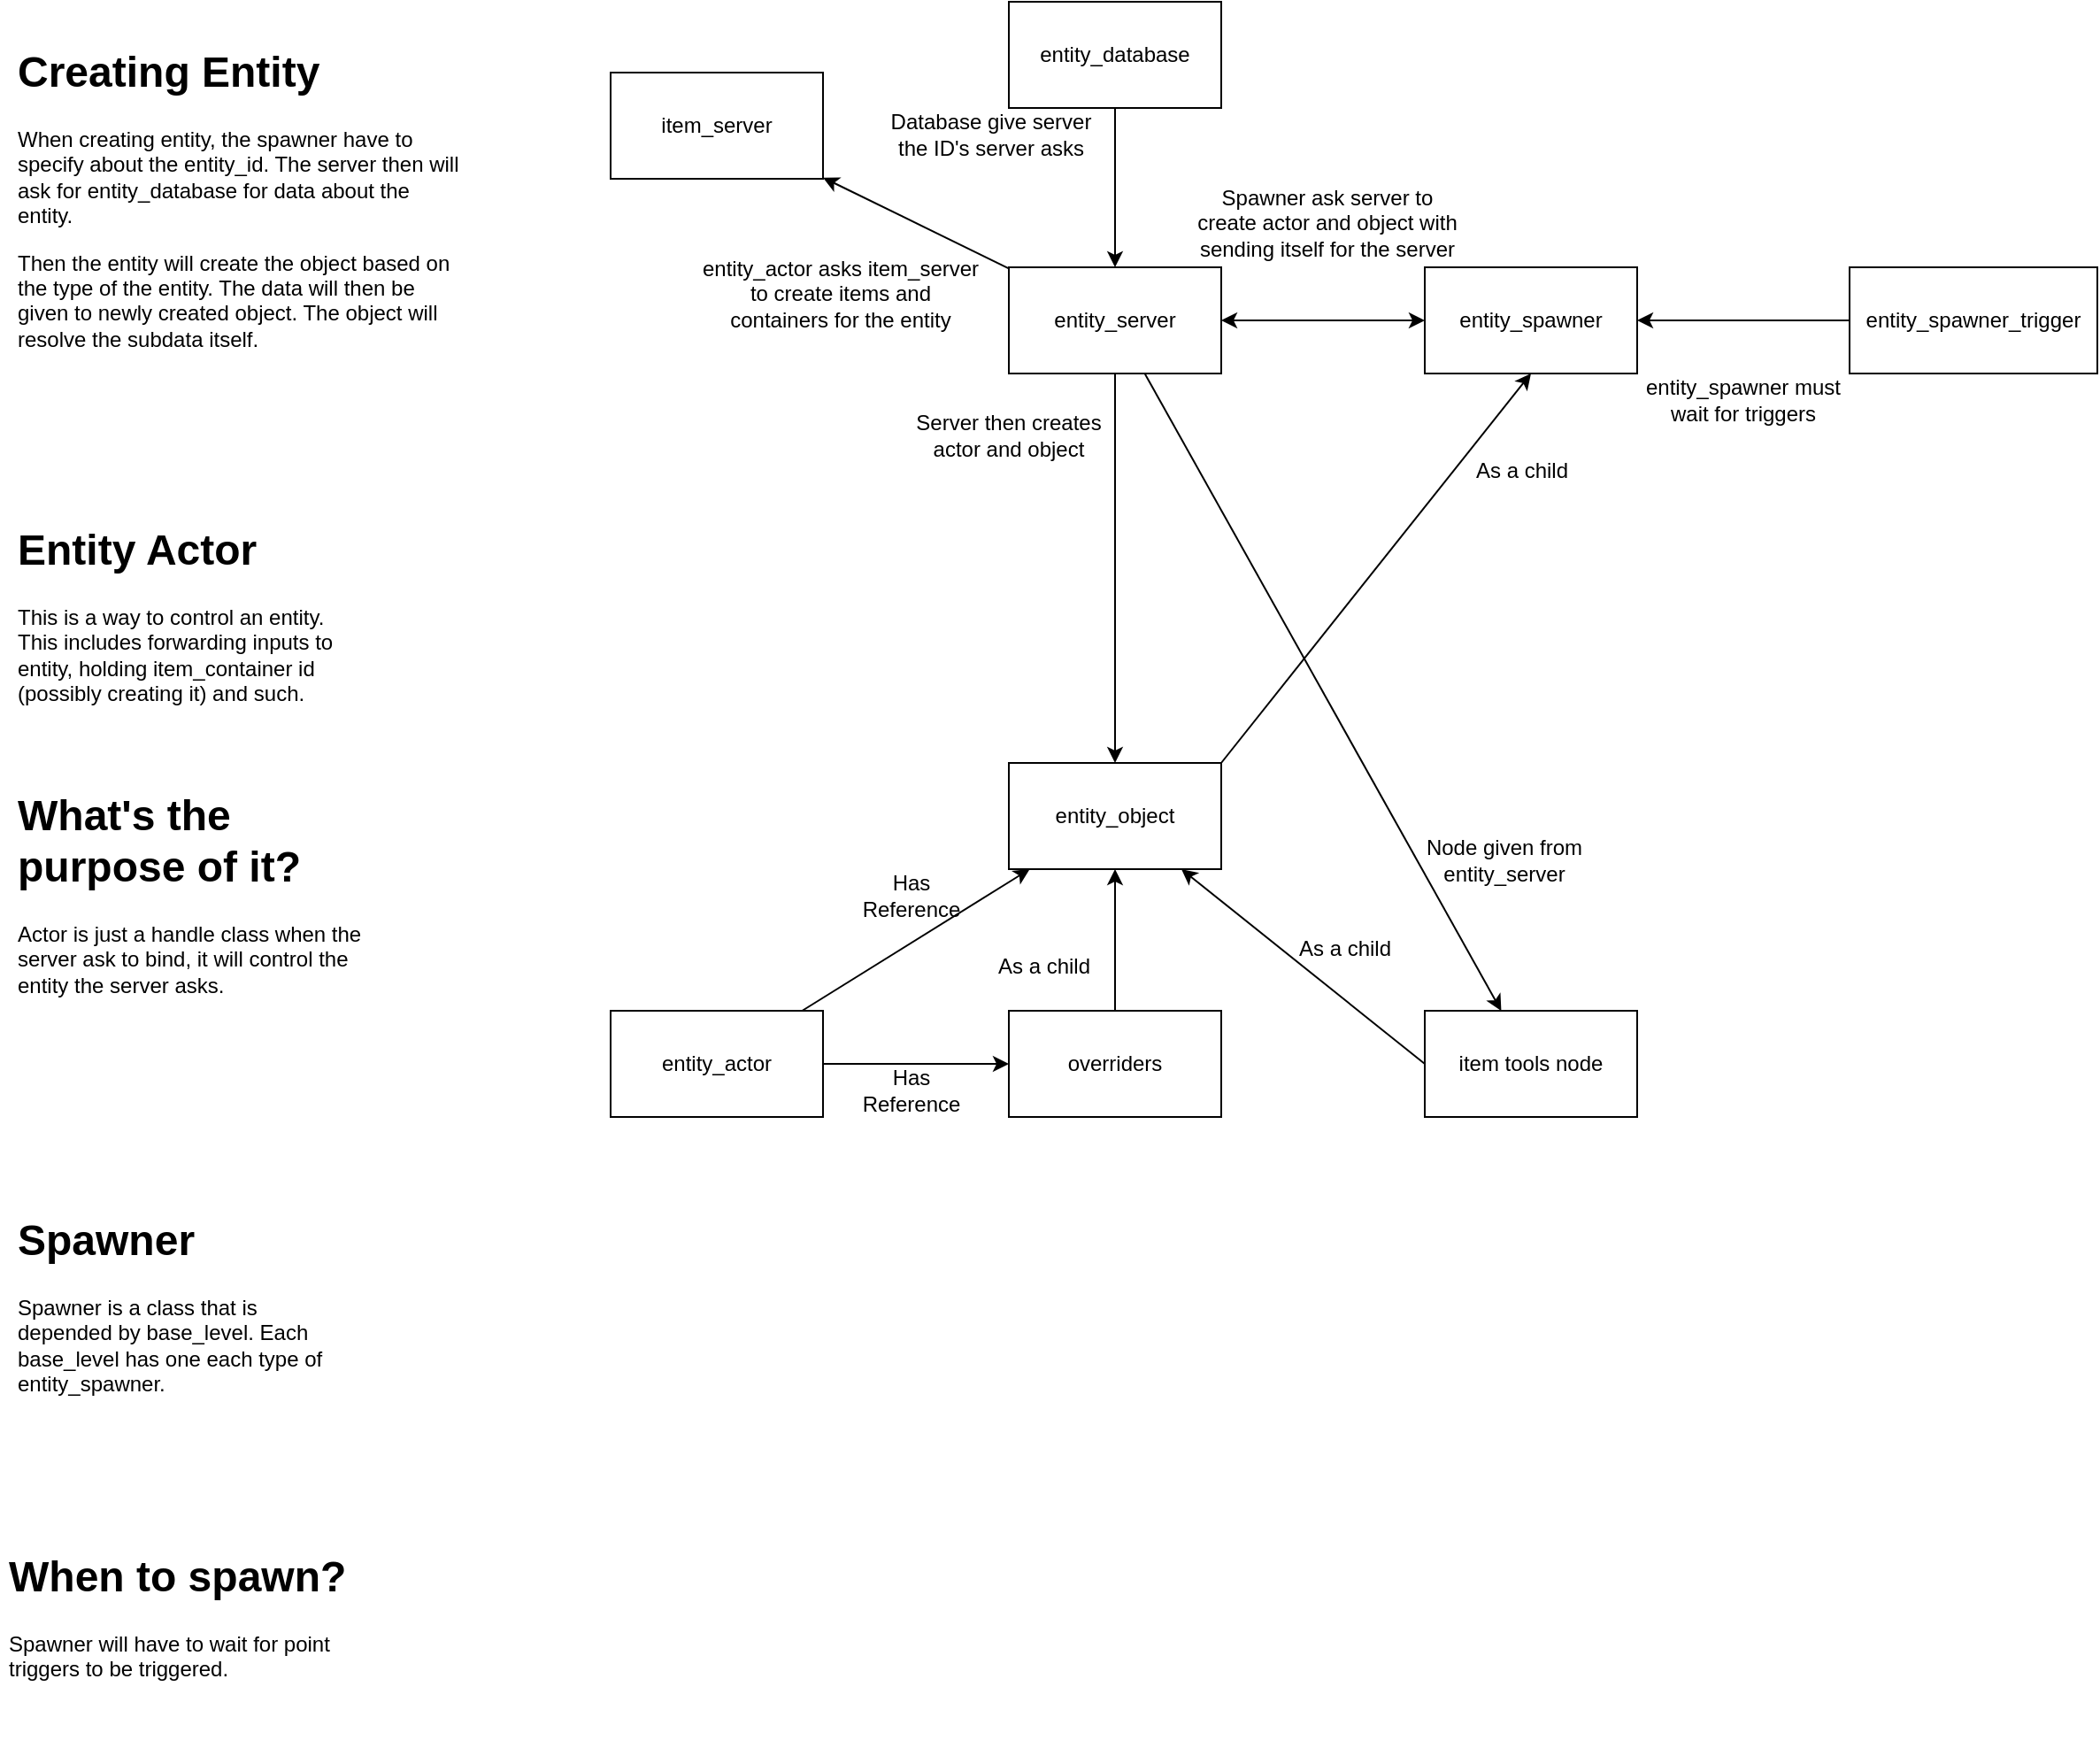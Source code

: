 <mxfile>
    <diagram id="-MWmASeC8U0ZcKrTEKxq" name="Page-1">
        <mxGraphModel dx="1159" dy="362" grid="1" gridSize="10" guides="1" tooltips="1" connect="1" arrows="1" fold="1" page="1" pageScale="1" pageWidth="850" pageHeight="1100" math="0" shadow="0">
            <root>
                <mxCell id="0"/>
                <mxCell id="1" parent="0"/>
                <mxCell id="2" value="&lt;h1&gt;Entity Actor&lt;/h1&gt;&lt;div&gt;This is a way to control an entity. This includes forwarding inputs to entity, holding item_container id (possibly creating it) and such.&lt;/div&gt;" style="text;html=1;strokeColor=none;fillColor=none;spacing=5;spacingTop=-20;whiteSpace=wrap;overflow=hidden;rounded=0;" parent="1" vertex="1">
                    <mxGeometry x="80" y="370" width="190" height="120" as="geometry"/>
                </mxCell>
                <mxCell id="3" value="entity_server" style="rounded=0;whiteSpace=wrap;html=1;" parent="1" vertex="1">
                    <mxGeometry x="645" y="230" width="120" height="60" as="geometry"/>
                </mxCell>
                <mxCell id="4" value="" style="endArrow=classic;html=1;exitX=0.5;exitY=1;exitDx=0;exitDy=0;entryX=0.5;entryY=0;entryDx=0;entryDy=0;" parent="1" source="3" target="5" edge="1">
                    <mxGeometry width="50" height="50" relative="1" as="geometry">
                        <mxPoint x="450" y="390" as="sourcePoint"/>
                        <mxPoint x="550" y="380" as="targetPoint"/>
                    </mxGeometry>
                </mxCell>
                <mxCell id="5" value="entity_object" style="rounded=0;whiteSpace=wrap;html=1;" parent="1" vertex="1">
                    <mxGeometry x="645" y="510" width="120" height="60" as="geometry"/>
                </mxCell>
                <mxCell id="40" style="edgeStyle=none;html=1;" parent="1" source="6" target="37" edge="1">
                    <mxGeometry relative="1" as="geometry"/>
                </mxCell>
                <mxCell id="41" style="edgeStyle=none;html=1;" parent="1" source="6" target="5" edge="1">
                    <mxGeometry relative="1" as="geometry"/>
                </mxCell>
                <mxCell id="6" value="entity_actor" style="rounded=0;whiteSpace=wrap;html=1;" parent="1" vertex="1">
                    <mxGeometry x="420" y="650" width="120" height="60" as="geometry"/>
                </mxCell>
                <mxCell id="7" value="entity_spawner" style="rounded=0;whiteSpace=wrap;html=1;" parent="1" vertex="1">
                    <mxGeometry x="880" y="230" width="120" height="60" as="geometry"/>
                </mxCell>
                <mxCell id="8" value="&lt;h1&gt;What's the purpose of it?&lt;/h1&gt;&lt;div&gt;Actor is just a handle class when the server ask to bind, it will control the entity the server asks.&lt;/div&gt;" style="text;html=1;strokeColor=none;fillColor=none;spacing=5;spacingTop=-20;whiteSpace=wrap;overflow=hidden;rounded=0;" parent="1" vertex="1">
                    <mxGeometry x="80" y="520" width="220" height="170" as="geometry"/>
                </mxCell>
                <mxCell id="9" value="entity_database" style="rounded=0;whiteSpace=wrap;html=1;" parent="1" vertex="1">
                    <mxGeometry x="645" y="80" width="120" height="60" as="geometry"/>
                </mxCell>
                <mxCell id="10" value="" style="endArrow=classic;html=1;startArrow=classic;startFill=1;" parent="1" source="7" target="3" edge="1">
                    <mxGeometry width="50" height="50" relative="1" as="geometry">
                        <mxPoint x="450" y="390" as="sourcePoint"/>
                        <mxPoint x="500" y="340" as="targetPoint"/>
                    </mxGeometry>
                </mxCell>
                <mxCell id="15" value="Spawner ask server to create actor and object with sending itself for the server" style="text;html=1;strokeColor=none;fillColor=none;align=center;verticalAlign=middle;whiteSpace=wrap;rounded=0;" parent="1" vertex="1">
                    <mxGeometry x="750" y="190" width="150" height="30" as="geometry"/>
                </mxCell>
                <mxCell id="16" value="" style="endArrow=classic;html=1;exitX=0.5;exitY=1;exitDx=0;exitDy=0;entryX=0.5;entryY=0;entryDx=0;entryDy=0;" parent="1" source="9" target="3" edge="1">
                    <mxGeometry width="50" height="50" relative="1" as="geometry">
                        <mxPoint x="480" y="260" as="sourcePoint"/>
                        <mxPoint x="490" y="380" as="targetPoint"/>
                    </mxGeometry>
                </mxCell>
                <mxCell id="19" value="" style="endArrow=classic;html=1;exitX=1;exitY=0;exitDx=0;exitDy=0;entryX=0.5;entryY=1;entryDx=0;entryDy=0;" parent="1" source="5" target="7" edge="1">
                    <mxGeometry width="50" height="50" relative="1" as="geometry">
                        <mxPoint x="730" y="550" as="sourcePoint"/>
                        <mxPoint x="780" y="500" as="targetPoint"/>
                    </mxGeometry>
                </mxCell>
                <mxCell id="20" value="Server then creates actor and object" style="text;html=1;strokeColor=none;fillColor=none;align=center;verticalAlign=middle;whiteSpace=wrap;rounded=0;" parent="1" vertex="1">
                    <mxGeometry x="580" y="310" width="130" height="30" as="geometry"/>
                </mxCell>
                <mxCell id="22" value="Database give server the ID's server asks" style="text;html=1;strokeColor=none;fillColor=none;align=center;verticalAlign=middle;whiteSpace=wrap;rounded=0;" parent="1" vertex="1">
                    <mxGeometry x="570" y="140" width="130" height="30" as="geometry"/>
                </mxCell>
                <mxCell id="23" value="As a child" style="text;html=1;strokeColor=none;fillColor=none;align=center;verticalAlign=middle;whiteSpace=wrap;rounded=0;" parent="1" vertex="1">
                    <mxGeometry x="630" y="610" width="70" height="30" as="geometry"/>
                </mxCell>
                <mxCell id="24" value="As a child" style="text;html=1;strokeColor=none;fillColor=none;align=center;verticalAlign=middle;whiteSpace=wrap;rounded=0;" parent="1" vertex="1">
                    <mxGeometry x="900" y="330" width="70" height="30" as="geometry"/>
                </mxCell>
                <mxCell id="25" value="item_server" style="rounded=0;whiteSpace=wrap;html=1;" parent="1" vertex="1">
                    <mxGeometry x="420" y="120" width="120" height="60" as="geometry"/>
                </mxCell>
                <mxCell id="28" value="entity_actor asks item_server to create items and containers for the entity" style="text;html=1;strokeColor=none;fillColor=none;align=center;verticalAlign=middle;whiteSpace=wrap;rounded=0;" parent="1" vertex="1">
                    <mxGeometry x="470" y="230" width="160" height="30" as="geometry"/>
                </mxCell>
                <mxCell id="29" value="" style="endArrow=classic;html=1;" parent="1" source="3" target="25" edge="1">
                    <mxGeometry width="50" height="50" relative="1" as="geometry">
                        <mxPoint x="490" y="440" as="sourcePoint"/>
                        <mxPoint x="540" y="390" as="targetPoint"/>
                    </mxGeometry>
                </mxCell>
                <mxCell id="30" value="&lt;h1&gt;Creating Entity&lt;/h1&gt;&lt;p&gt;When creating entity, the spawner have to specify about the entity_id. The server then will ask for entity_database for data about the entity.&lt;/p&gt;&lt;p&gt;Then the entity will create the object based on the type of the entity. The data will then be given to newly created object. The object will resolve the subdata itself.&lt;/p&gt;" style="text;html=1;strokeColor=none;fillColor=none;spacing=5;spacingTop=-20;whiteSpace=wrap;overflow=hidden;rounded=0;" parent="1" vertex="1">
                    <mxGeometry x="80" y="100" width="260" height="180" as="geometry"/>
                </mxCell>
                <mxCell id="31" value="&lt;h1&gt;Spawner&lt;/h1&gt;&lt;p&gt;Spawner is a class that is depended by base_level. Each base_level has one each type of entity_spawner.&lt;/p&gt;" style="text;html=1;strokeColor=none;fillColor=none;spacing=5;spacingTop=-20;whiteSpace=wrap;overflow=hidden;rounded=0;" parent="1" vertex="1">
                    <mxGeometry x="80" y="760" width="190" height="120" as="geometry"/>
                </mxCell>
                <mxCell id="32" value="entity_spawner_trigger" style="rounded=0;whiteSpace=wrap;html=1;" parent="1" vertex="1">
                    <mxGeometry x="1120" y="230" width="140" height="60" as="geometry"/>
                </mxCell>
                <mxCell id="33" value="" style="endArrow=classic;html=1;exitX=0;exitY=0.5;exitDx=0;exitDy=0;entryX=1;entryY=0.5;entryDx=0;entryDy=0;" parent="1" source="32" target="7" edge="1">
                    <mxGeometry width="50" height="50" relative="1" as="geometry">
                        <mxPoint x="960" y="280" as="sourcePoint"/>
                        <mxPoint x="1010" y="230" as="targetPoint"/>
                    </mxGeometry>
                </mxCell>
                <mxCell id="34" value="entity_spawner must wait for triggers" style="text;html=1;strokeColor=none;fillColor=none;align=center;verticalAlign=middle;whiteSpace=wrap;rounded=0;" parent="1" vertex="1">
                    <mxGeometry x="1000" y="290" width="120" height="30" as="geometry"/>
                </mxCell>
                <mxCell id="36" value="&lt;h1&gt;When to spawn?&lt;/h1&gt;&lt;p&gt;Spawner will have to wait for point triggers to be triggered.&lt;/p&gt;" style="text;html=1;strokeColor=none;fillColor=none;spacing=5;spacingTop=-20;whiteSpace=wrap;overflow=hidden;rounded=0;" parent="1" vertex="1">
                    <mxGeometry x="75" y="950" width="200" height="120" as="geometry"/>
                </mxCell>
                <mxCell id="39" style="edgeStyle=none;html=1;" parent="1" source="37" target="5" edge="1">
                    <mxGeometry relative="1" as="geometry"/>
                </mxCell>
                <mxCell id="37" value="overriders" style="rounded=0;whiteSpace=wrap;html=1;" parent="1" vertex="1">
                    <mxGeometry x="645" y="650" width="120" height="60" as="geometry"/>
                </mxCell>
                <mxCell id="42" value="Has Reference" style="text;html=1;strokeColor=none;fillColor=none;align=center;verticalAlign=middle;whiteSpace=wrap;rounded=0;" parent="1" vertex="1">
                    <mxGeometry x="560" y="570" width="60" height="30" as="geometry"/>
                </mxCell>
                <mxCell id="43" value="Has Reference" style="text;html=1;strokeColor=none;fillColor=none;align=center;verticalAlign=middle;whiteSpace=wrap;rounded=0;" parent="1" vertex="1">
                    <mxGeometry x="560" y="680" width="60" height="30" as="geometry"/>
                </mxCell>
                <mxCell id="45" value="item tools node" style="rounded=0;whiteSpace=wrap;html=1;" parent="1" vertex="1">
                    <mxGeometry x="880" y="650" width="120" height="60" as="geometry"/>
                </mxCell>
                <mxCell id="46" value="" style="endArrow=classic;html=1;exitX=0;exitY=0.5;exitDx=0;exitDy=0;" parent="1" source="45" target="5" edge="1">
                    <mxGeometry width="50" height="50" relative="1" as="geometry">
                        <mxPoint x="850" y="600" as="sourcePoint"/>
                        <mxPoint x="810" y="520" as="targetPoint"/>
                    </mxGeometry>
                </mxCell>
                <mxCell id="47" value="As a child" style="text;html=1;strokeColor=none;fillColor=none;align=center;verticalAlign=middle;whiteSpace=wrap;rounded=0;" parent="1" vertex="1">
                    <mxGeometry x="800" y="600" width="70" height="30" as="geometry"/>
                </mxCell>
                <mxCell id="48" value="" style="endArrow=classic;html=1;" parent="1" source="3" target="45" edge="1">
                    <mxGeometry width="50" height="50" relative="1" as="geometry">
                        <mxPoint x="850" y="480" as="sourcePoint"/>
                        <mxPoint x="900" y="430" as="targetPoint"/>
                    </mxGeometry>
                </mxCell>
                <mxCell id="49" value="Node given from entity_server" style="text;html=1;strokeColor=none;fillColor=none;align=center;verticalAlign=middle;whiteSpace=wrap;rounded=0;" parent="1" vertex="1">
                    <mxGeometry x="870" y="550" width="110" height="30" as="geometry"/>
                </mxCell>
            </root>
        </mxGraphModel>
    </diagram>
</mxfile>